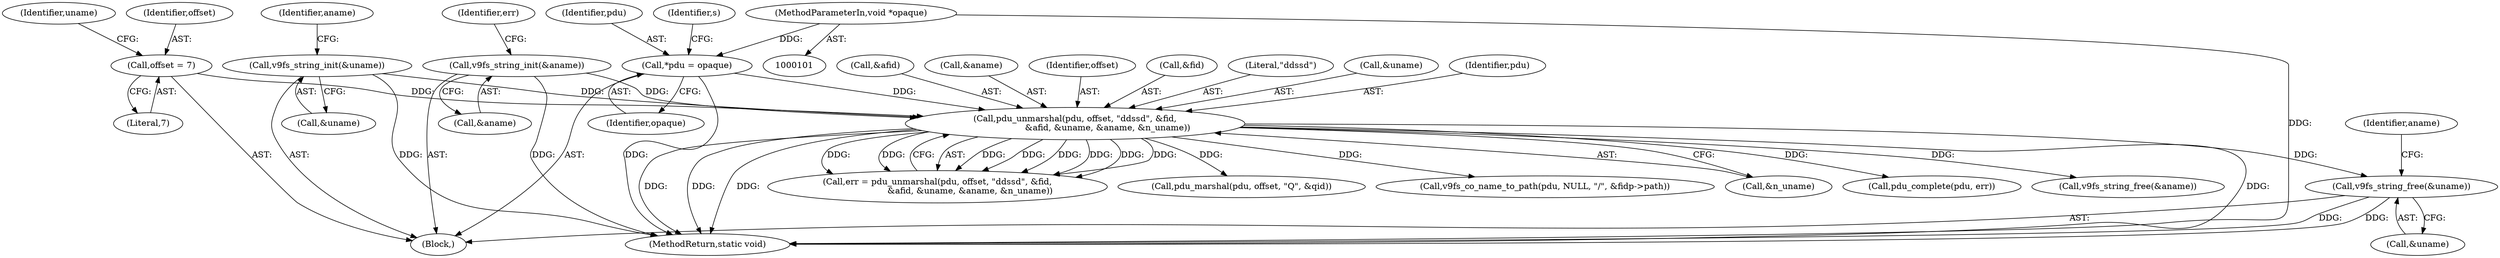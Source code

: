 digraph "0_qemu_56f101ecce0eafd09e2daf1c4eeb1377d6959261@API" {
"1000321" [label="(Call,v9fs_string_free(&uname))"];
"1000134" [label="(Call,pdu_unmarshal(pdu, offset, \"ddssd\", &fid,\n                        &afid, &uname, &aname, &n_uname))"];
"1000105" [label="(Call,*pdu = opaque)"];
"1000102" [label="(MethodParameterIn,void *opaque)"];
"1000121" [label="(Call,offset = 7)"];
"1000126" [label="(Call,v9fs_string_init(&uname))"];
"1000129" [label="(Call,v9fs_string_init(&aname))"];
"1000191" [label="(Call,v9fs_co_name_to_path(pdu, NULL, \"/\", &fidp->path))"];
"1000140" [label="(Call,&afid)"];
"1000106" [label="(Identifier,pdu)"];
"1000146" [label="(Call,&n_uname)"];
"1000122" [label="(Identifier,offset)"];
"1000321" [label="(Call,v9fs_string_free(&uname))"];
"1000318" [label="(Call,pdu_complete(pdu, err))"];
"1000126" [label="(Call,v9fs_string_init(&uname))"];
"1000324" [label="(Call,v9fs_string_free(&aname))"];
"1000322" [label="(Call,&uname)"];
"1000144" [label="(Call,&aname)"];
"1000327" [label="(MethodReturn,static void)"];
"1000128" [label="(Identifier,uname)"];
"1000107" [label="(Identifier,opaque)"];
"1000133" [label="(Identifier,err)"];
"1000103" [label="(Block,)"];
"1000110" [label="(Identifier,s)"];
"1000131" [label="(Identifier,aname)"];
"1000136" [label="(Identifier,offset)"];
"1000326" [label="(Identifier,aname)"];
"1000138" [label="(Call,&fid)"];
"1000137" [label="(Literal,\"ddssd\")"];
"1000129" [label="(Call,v9fs_string_init(&aname))"];
"1000121" [label="(Call,offset = 7)"];
"1000142" [label="(Call,&uname)"];
"1000105" [label="(Call,*pdu = opaque)"];
"1000102" [label="(MethodParameterIn,void *opaque)"];
"1000123" [label="(Literal,7)"];
"1000135" [label="(Identifier,pdu)"];
"1000134" [label="(Call,pdu_unmarshal(pdu, offset, \"ddssd\", &fid,\n                        &afid, &uname, &aname, &n_uname))"];
"1000130" [label="(Call,&aname)"];
"1000132" [label="(Call,err = pdu_unmarshal(pdu, offset, \"ddssd\", &fid,\n                        &afid, &uname, &aname, &n_uname))"];
"1000234" [label="(Call,pdu_marshal(pdu, offset, \"Q\", &qid))"];
"1000127" [label="(Call,&uname)"];
"1000321" -> "1000103"  [label="AST: "];
"1000321" -> "1000322"  [label="CFG: "];
"1000322" -> "1000321"  [label="AST: "];
"1000326" -> "1000321"  [label="CFG: "];
"1000321" -> "1000327"  [label="DDG: "];
"1000321" -> "1000327"  [label="DDG: "];
"1000134" -> "1000321"  [label="DDG: "];
"1000134" -> "1000132"  [label="AST: "];
"1000134" -> "1000146"  [label="CFG: "];
"1000135" -> "1000134"  [label="AST: "];
"1000136" -> "1000134"  [label="AST: "];
"1000137" -> "1000134"  [label="AST: "];
"1000138" -> "1000134"  [label="AST: "];
"1000140" -> "1000134"  [label="AST: "];
"1000142" -> "1000134"  [label="AST: "];
"1000144" -> "1000134"  [label="AST: "];
"1000146" -> "1000134"  [label="AST: "];
"1000132" -> "1000134"  [label="CFG: "];
"1000134" -> "1000327"  [label="DDG: "];
"1000134" -> "1000327"  [label="DDG: "];
"1000134" -> "1000327"  [label="DDG: "];
"1000134" -> "1000327"  [label="DDG: "];
"1000134" -> "1000132"  [label="DDG: "];
"1000134" -> "1000132"  [label="DDG: "];
"1000134" -> "1000132"  [label="DDG: "];
"1000134" -> "1000132"  [label="DDG: "];
"1000134" -> "1000132"  [label="DDG: "];
"1000134" -> "1000132"  [label="DDG: "];
"1000134" -> "1000132"  [label="DDG: "];
"1000134" -> "1000132"  [label="DDG: "];
"1000105" -> "1000134"  [label="DDG: "];
"1000121" -> "1000134"  [label="DDG: "];
"1000126" -> "1000134"  [label="DDG: "];
"1000129" -> "1000134"  [label="DDG: "];
"1000134" -> "1000191"  [label="DDG: "];
"1000134" -> "1000234"  [label="DDG: "];
"1000134" -> "1000318"  [label="DDG: "];
"1000134" -> "1000324"  [label="DDG: "];
"1000105" -> "1000103"  [label="AST: "];
"1000105" -> "1000107"  [label="CFG: "];
"1000106" -> "1000105"  [label="AST: "];
"1000107" -> "1000105"  [label="AST: "];
"1000110" -> "1000105"  [label="CFG: "];
"1000105" -> "1000327"  [label="DDG: "];
"1000102" -> "1000105"  [label="DDG: "];
"1000102" -> "1000101"  [label="AST: "];
"1000102" -> "1000327"  [label="DDG: "];
"1000121" -> "1000103"  [label="AST: "];
"1000121" -> "1000123"  [label="CFG: "];
"1000122" -> "1000121"  [label="AST: "];
"1000123" -> "1000121"  [label="AST: "];
"1000128" -> "1000121"  [label="CFG: "];
"1000126" -> "1000103"  [label="AST: "];
"1000126" -> "1000127"  [label="CFG: "];
"1000127" -> "1000126"  [label="AST: "];
"1000131" -> "1000126"  [label="CFG: "];
"1000126" -> "1000327"  [label="DDG: "];
"1000129" -> "1000103"  [label="AST: "];
"1000129" -> "1000130"  [label="CFG: "];
"1000130" -> "1000129"  [label="AST: "];
"1000133" -> "1000129"  [label="CFG: "];
"1000129" -> "1000327"  [label="DDG: "];
}
